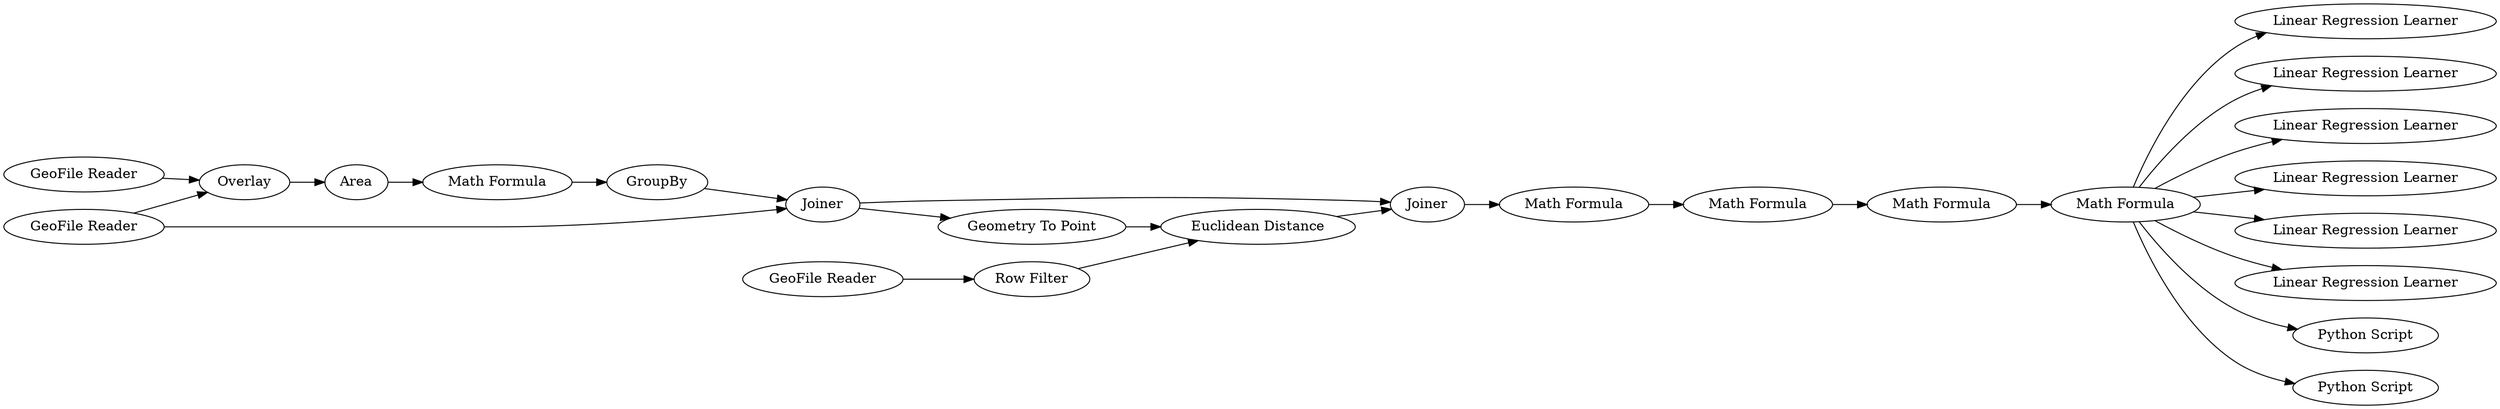 digraph {
	1 [label="GeoFile Reader"]
	2 [label="GeoFile Reader"]
	4 [label=Overlay]
	5 [label=Area]
	6 [label="Math Formula"]
	7 [label=GroupBy]
	8 [label=Joiner]
	9 [label="Geometry To Point"]
	10 [label="GeoFile Reader"]
	11 [label="Row Filter"]
	12 [label="Euclidean Distance"]
	13 [label=Joiner]
	15 [label="Math Formula"]
	16 [label="Math Formula"]
	17 [label="Math Formula"]
	18 [label="Math Formula"]
	19 [label="Linear Regression Learner"]
	20 [label="Linear Regression Learner"]
	21 [label="Linear Regression Learner"]
	22 [label="Linear Regression Learner"]
	23 [label="Linear Regression Learner"]
	24 [label="Linear Regression Learner"]
	25 [label="Python Script"]
	26 [label="Python Script"]
	1 -> 4
	2 -> 4
	2 -> 8
	4 -> 5
	5 -> 6
	6 -> 7
	7 -> 8
	8 -> 9
	8 -> 13
	9 -> 12
	10 -> 11
	11 -> 12
	12 -> 13
	13 -> 15
	15 -> 16
	16 -> 17
	17 -> 18
	18 -> 19
	18 -> 22
	18 -> 23
	18 -> 20
	18 -> 21
	18 -> 26
	18 -> 24
	18 -> 25
	rankdir=LR
}

